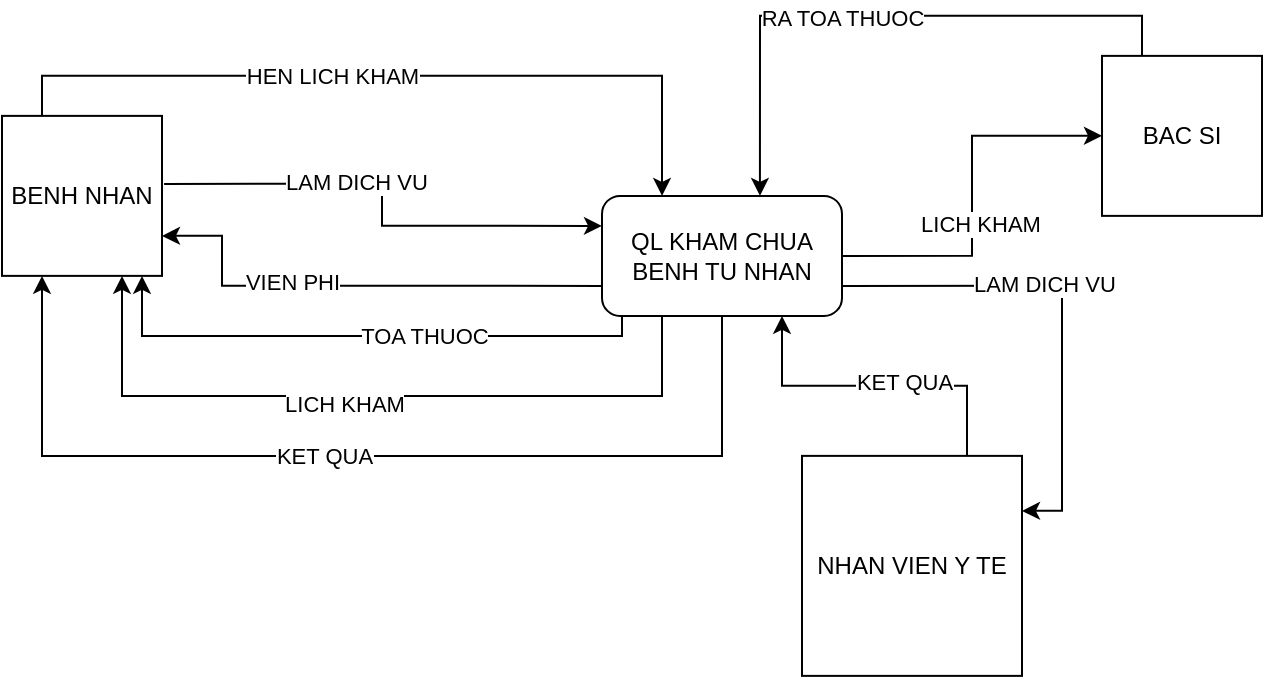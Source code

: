 <mxfile version="13.10.2" type="github">
  <diagram id="prtHgNgQTEPvFCAcTncT" name="Page-1">
    <mxGraphModel dx="1021" dy="575" grid="1" gridSize="10" guides="1" tooltips="1" connect="1" arrows="1" fold="1" page="1" pageScale="1" pageWidth="827" pageHeight="1169" math="0" shadow="0">
      <root>
        <mxCell id="0" />
        <mxCell id="1" parent="0" />
        <mxCell id="chmeRENonLqnF-Jn6CyS-286" style="edgeStyle=orthogonalEdgeStyle;rounded=0;orthogonalLoop=1;jettySize=auto;html=1;exitX=0.25;exitY=0;exitDx=0;exitDy=0;entryX=0.658;entryY=0;entryDx=0;entryDy=0;entryPerimeter=0;" edge="1" parent="1" source="chmeRENonLqnF-Jn6CyS-272" target="chmeRENonLqnF-Jn6CyS-274">
          <mxGeometry relative="1" as="geometry" />
        </mxCell>
        <mxCell id="chmeRENonLqnF-Jn6CyS-287" value="RA TOA THUOC" style="edgeLabel;html=1;align=center;verticalAlign=middle;resizable=0;points=[];" vertex="1" connectable="0" parent="chmeRENonLqnF-Jn6CyS-286">
          <mxGeometry x="0.128" y="1" relative="1" as="geometry">
            <mxPoint as="offset" />
          </mxGeometry>
        </mxCell>
        <mxCell id="chmeRENonLqnF-Jn6CyS-272" value="BAC SI" style="whiteSpace=wrap;html=1;aspect=fixed;" vertex="1" parent="1">
          <mxGeometry x="649" y="49.94" width="80" height="80" as="geometry" />
        </mxCell>
        <mxCell id="chmeRENonLqnF-Jn6CyS-277" style="edgeStyle=orthogonalEdgeStyle;rounded=0;orthogonalLoop=1;jettySize=auto;html=1;exitX=0.25;exitY=0;exitDx=0;exitDy=0;entryX=0.25;entryY=0;entryDx=0;entryDy=0;" edge="1" parent="1" source="chmeRENonLqnF-Jn6CyS-273" target="chmeRENonLqnF-Jn6CyS-274">
          <mxGeometry relative="1" as="geometry" />
        </mxCell>
        <mxCell id="chmeRENonLqnF-Jn6CyS-278" value="HEN LICH KHAM" style="edgeLabel;html=1;align=center;verticalAlign=middle;resizable=0;points=[];" vertex="1" connectable="0" parent="chmeRENonLqnF-Jn6CyS-277">
          <mxGeometry x="-0.154" relative="1" as="geometry">
            <mxPoint as="offset" />
          </mxGeometry>
        </mxCell>
        <mxCell id="chmeRENonLqnF-Jn6CyS-279" style="edgeStyle=orthogonalEdgeStyle;rounded=0;orthogonalLoop=1;jettySize=auto;html=1;exitX=1.013;exitY=0.425;exitDx=0;exitDy=0;entryX=0;entryY=0.25;entryDx=0;entryDy=0;exitPerimeter=0;" edge="1" parent="1" source="chmeRENonLqnF-Jn6CyS-273" target="chmeRENonLqnF-Jn6CyS-274">
          <mxGeometry relative="1" as="geometry" />
        </mxCell>
        <mxCell id="chmeRENonLqnF-Jn6CyS-280" value="LAM DICH VU" style="edgeLabel;html=1;align=center;verticalAlign=middle;resizable=0;points=[];" vertex="1" connectable="0" parent="chmeRENonLqnF-Jn6CyS-279">
          <mxGeometry x="-0.2" y="1" relative="1" as="geometry">
            <mxPoint as="offset" />
          </mxGeometry>
        </mxCell>
        <mxCell id="chmeRENonLqnF-Jn6CyS-273" value="BENH NHAN" style="whiteSpace=wrap;html=1;aspect=fixed;" vertex="1" parent="1">
          <mxGeometry x="99" y="79.94" width="80" height="80" as="geometry" />
        </mxCell>
        <mxCell id="chmeRENonLqnF-Jn6CyS-281" style="edgeStyle=orthogonalEdgeStyle;rounded=0;orthogonalLoop=1;jettySize=auto;html=1;exitX=0.25;exitY=1;exitDx=0;exitDy=0;entryX=0.75;entryY=1;entryDx=0;entryDy=0;" edge="1" parent="1" source="chmeRENonLqnF-Jn6CyS-274" target="chmeRENonLqnF-Jn6CyS-273">
          <mxGeometry relative="1" as="geometry">
            <Array as="points">
              <mxPoint x="429" y="219.94" />
              <mxPoint x="159" y="219.94" />
            </Array>
          </mxGeometry>
        </mxCell>
        <mxCell id="chmeRENonLqnF-Jn6CyS-282" value="LICH KHAM" style="edgeLabel;html=1;align=center;verticalAlign=middle;resizable=0;points=[];" vertex="1" connectable="0" parent="chmeRENonLqnF-Jn6CyS-281">
          <mxGeometry x="0.076" y="4" relative="1" as="geometry">
            <mxPoint as="offset" />
          </mxGeometry>
        </mxCell>
        <mxCell id="chmeRENonLqnF-Jn6CyS-283" style="edgeStyle=orthogonalEdgeStyle;rounded=0;orthogonalLoop=1;jettySize=auto;html=1;exitX=0.5;exitY=1;exitDx=0;exitDy=0;entryX=0.25;entryY=1;entryDx=0;entryDy=0;" edge="1" parent="1" source="chmeRENonLqnF-Jn6CyS-274" target="chmeRENonLqnF-Jn6CyS-273">
          <mxGeometry relative="1" as="geometry">
            <Array as="points">
              <mxPoint x="459" y="249.94" />
              <mxPoint x="119" y="249.94" />
            </Array>
          </mxGeometry>
        </mxCell>
        <mxCell id="chmeRENonLqnF-Jn6CyS-285" value="KET QUA" style="edgeLabel;html=1;align=center;verticalAlign=middle;resizable=0;points=[];" vertex="1" connectable="0" parent="chmeRENonLqnF-Jn6CyS-283">
          <mxGeometry x="0.075" relative="1" as="geometry">
            <mxPoint as="offset" />
          </mxGeometry>
        </mxCell>
        <mxCell id="chmeRENonLqnF-Jn6CyS-289" style="edgeStyle=orthogonalEdgeStyle;rounded=0;orthogonalLoop=1;jettySize=auto;html=1;exitX=1;exitY=0.5;exitDx=0;exitDy=0;" edge="1" parent="1" source="chmeRENonLqnF-Jn6CyS-274" target="chmeRENonLqnF-Jn6CyS-272">
          <mxGeometry relative="1" as="geometry" />
        </mxCell>
        <mxCell id="chmeRENonLqnF-Jn6CyS-291" value="LICH KHAM" style="edgeLabel;html=1;align=center;verticalAlign=middle;resizable=0;points=[];" vertex="1" connectable="0" parent="chmeRENonLqnF-Jn6CyS-289">
          <mxGeometry x="-0.143" y="-4" relative="1" as="geometry">
            <mxPoint as="offset" />
          </mxGeometry>
        </mxCell>
        <mxCell id="chmeRENonLqnF-Jn6CyS-292" style="edgeStyle=orthogonalEdgeStyle;rounded=0;orthogonalLoop=1;jettySize=auto;html=1;exitX=1;exitY=0.75;exitDx=0;exitDy=0;entryX=1;entryY=0.25;entryDx=0;entryDy=0;" edge="1" parent="1" source="chmeRENonLqnF-Jn6CyS-274" target="chmeRENonLqnF-Jn6CyS-275">
          <mxGeometry relative="1" as="geometry" />
        </mxCell>
        <mxCell id="chmeRENonLqnF-Jn6CyS-293" value="LAM DICH VU" style="edgeLabel;html=1;align=center;verticalAlign=middle;resizable=0;points=[];" vertex="1" connectable="0" parent="chmeRENonLqnF-Jn6CyS-292">
          <mxGeometry x="-0.165" y="1" relative="1" as="geometry">
            <mxPoint as="offset" />
          </mxGeometry>
        </mxCell>
        <mxCell id="chmeRENonLqnF-Jn6CyS-296" style="edgeStyle=orthogonalEdgeStyle;rounded=0;orthogonalLoop=1;jettySize=auto;html=1;" edge="1" parent="1" source="chmeRENonLqnF-Jn6CyS-274">
          <mxGeometry relative="1" as="geometry">
            <mxPoint x="409" y="189.94" as="sourcePoint" />
            <mxPoint x="169" y="159.94" as="targetPoint" />
            <Array as="points">
              <mxPoint x="409" y="189.94" />
              <mxPoint x="169" y="189.94" />
            </Array>
          </mxGeometry>
        </mxCell>
        <mxCell id="chmeRENonLqnF-Jn6CyS-297" value="TOA THUOC" style="edgeLabel;html=1;align=center;verticalAlign=middle;resizable=0;points=[];" vertex="1" connectable="0" parent="chmeRENonLqnF-Jn6CyS-296">
          <mxGeometry x="-0.219" relative="1" as="geometry">
            <mxPoint as="offset" />
          </mxGeometry>
        </mxCell>
        <mxCell id="chmeRENonLqnF-Jn6CyS-298" style="edgeStyle=orthogonalEdgeStyle;rounded=0;orthogonalLoop=1;jettySize=auto;html=1;exitX=0;exitY=0.75;exitDx=0;exitDy=0;entryX=1;entryY=0.75;entryDx=0;entryDy=0;" edge="1" parent="1" source="chmeRENonLqnF-Jn6CyS-274" target="chmeRENonLqnF-Jn6CyS-273">
          <mxGeometry relative="1" as="geometry">
            <Array as="points">
              <mxPoint x="209" y="164.94" />
              <mxPoint x="209" y="139.94" />
            </Array>
          </mxGeometry>
        </mxCell>
        <mxCell id="chmeRENonLqnF-Jn6CyS-299" value="VIEN PHI" style="edgeLabel;html=1;align=center;verticalAlign=middle;resizable=0;points=[];" vertex="1" connectable="0" parent="chmeRENonLqnF-Jn6CyS-298">
          <mxGeometry x="0.268" y="-2" relative="1" as="geometry">
            <mxPoint as="offset" />
          </mxGeometry>
        </mxCell>
        <mxCell id="chmeRENonLqnF-Jn6CyS-274" value="QL KHAM CHUA BENH TU NHAN" style="rounded=1;whiteSpace=wrap;html=1;" vertex="1" parent="1">
          <mxGeometry x="399" y="119.94" width="120" height="60" as="geometry" />
        </mxCell>
        <mxCell id="chmeRENonLqnF-Jn6CyS-294" style="edgeStyle=orthogonalEdgeStyle;rounded=0;orthogonalLoop=1;jettySize=auto;html=1;exitX=0.75;exitY=0;exitDx=0;exitDy=0;entryX=0.75;entryY=1;entryDx=0;entryDy=0;" edge="1" parent="1" source="chmeRENonLqnF-Jn6CyS-275" target="chmeRENonLqnF-Jn6CyS-274">
          <mxGeometry relative="1" as="geometry" />
        </mxCell>
        <mxCell id="chmeRENonLqnF-Jn6CyS-295" value="KET QUA" style="edgeLabel;html=1;align=center;verticalAlign=middle;resizable=0;points=[];" vertex="1" connectable="0" parent="chmeRENonLqnF-Jn6CyS-294">
          <mxGeometry x="-0.17" y="-2" relative="1" as="geometry">
            <mxPoint x="1" as="offset" />
          </mxGeometry>
        </mxCell>
        <mxCell id="chmeRENonLqnF-Jn6CyS-275" value="NHAN VIEN Y TE" style="whiteSpace=wrap;html=1;aspect=fixed;" vertex="1" parent="1">
          <mxGeometry x="499" y="249.94" width="110" height="110" as="geometry" />
        </mxCell>
      </root>
    </mxGraphModel>
  </diagram>
</mxfile>
